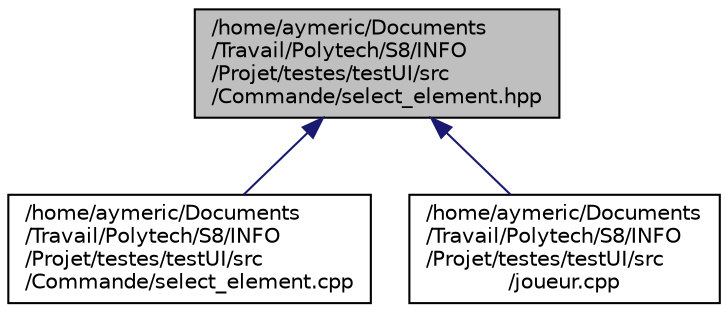 digraph "/home/aymeric/Documents/Travail/Polytech/S8/INFO/Projet/testes/testUI/src/Commande/select_element.hpp"
{
 // LATEX_PDF_SIZE
  edge [fontname="Helvetica",fontsize="10",labelfontname="Helvetica",labelfontsize="10"];
  node [fontname="Helvetica",fontsize="10",shape=record];
  Node1 [label="/home/aymeric/Documents\l/Travail/Polytech/S8/INFO\l/Projet/testes/testUI/src\l/Commande/select_element.hpp",height=0.2,width=0.4,color="black", fillcolor="grey75", style="filled", fontcolor="black",tooltip=" "];
  Node1 -> Node2 [dir="back",color="midnightblue",fontsize="10",style="solid",fontname="Helvetica"];
  Node2 [label="/home/aymeric/Documents\l/Travail/Polytech/S8/INFO\l/Projet/testes/testUI/src\l/Commande/select_element.cpp",height=0.2,width=0.4,color="black", fillcolor="white", style="filled",URL="$select__element_8cpp.html",tooltip=" "];
  Node1 -> Node3 [dir="back",color="midnightblue",fontsize="10",style="solid",fontname="Helvetica"];
  Node3 [label="/home/aymeric/Documents\l/Travail/Polytech/S8/INFO\l/Projet/testes/testUI/src\l/joueur.cpp",height=0.2,width=0.4,color="black", fillcolor="white", style="filled",URL="$joueur_8cpp.html",tooltip=" "];
}
